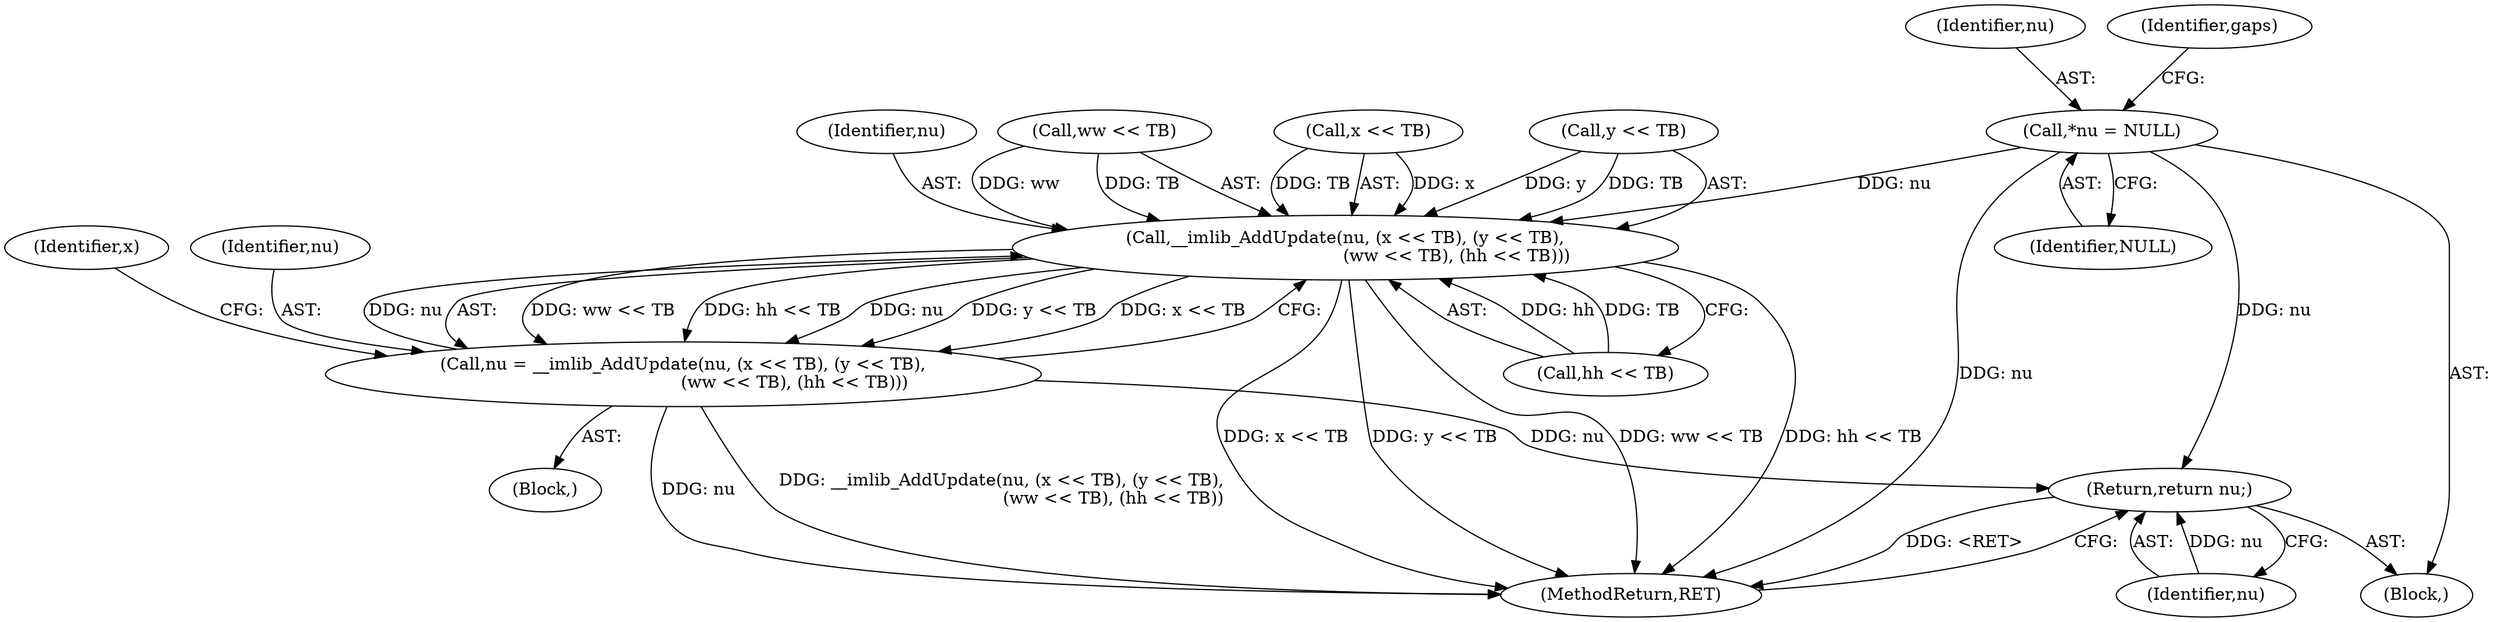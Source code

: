 digraph "0_enlightment_ce94edca1ccfbe314cb7cd9453433fad404ec7ef@pointer" {
"1000112" [label="(Call,*nu = NULL)"];
"1000619" [label="(Call,__imlib_AddUpdate(nu, (x << TB), (y << TB),\n                                         (ww << TB), (hh << TB)))"];
"1000617" [label="(Call,nu = __imlib_AddUpdate(nu, (x << TB), (y << TB),\n                                         (ww << TB), (hh << TB)))"];
"1000637" [label="(Return,return nu;)"];
"1000110" [label="(Block,)"];
"1000637" [label="(Return,return nu;)"];
"1000618" [label="(Identifier,nu)"];
"1000620" [label="(Identifier,nu)"];
"1000112" [label="(Call,*nu = NULL)"];
"1000630" [label="(Call,hh << TB)"];
"1000627" [label="(Call,ww << TB)"];
"1000639" [label="(MethodReturn,RET)"];
"1000621" [label="(Call,x << TB)"];
"1000113" [label="(Identifier,nu)"];
"1000124" [label="(Identifier,gaps)"];
"1000617" [label="(Call,nu = __imlib_AddUpdate(nu, (x << TB), (y << TB),\n                                         (ww << TB), (hh << TB)))"];
"1000638" [label="(Identifier,nu)"];
"1000114" [label="(Identifier,NULL)"];
"1000619" [label="(Call,__imlib_AddUpdate(nu, (x << TB), (y << TB),\n                                         (ww << TB), (hh << TB)))"];
"1000490" [label="(Identifier,x)"];
"1000500" [label="(Block,)"];
"1000624" [label="(Call,y << TB)"];
"1000112" -> "1000110"  [label="AST: "];
"1000112" -> "1000114"  [label="CFG: "];
"1000113" -> "1000112"  [label="AST: "];
"1000114" -> "1000112"  [label="AST: "];
"1000124" -> "1000112"  [label="CFG: "];
"1000112" -> "1000639"  [label="DDG: nu"];
"1000112" -> "1000619"  [label="DDG: nu"];
"1000112" -> "1000637"  [label="DDG: nu"];
"1000619" -> "1000617"  [label="AST: "];
"1000619" -> "1000630"  [label="CFG: "];
"1000620" -> "1000619"  [label="AST: "];
"1000621" -> "1000619"  [label="AST: "];
"1000624" -> "1000619"  [label="AST: "];
"1000627" -> "1000619"  [label="AST: "];
"1000630" -> "1000619"  [label="AST: "];
"1000617" -> "1000619"  [label="CFG: "];
"1000619" -> "1000639"  [label="DDG: hh << TB"];
"1000619" -> "1000639"  [label="DDG: x << TB"];
"1000619" -> "1000639"  [label="DDG: y << TB"];
"1000619" -> "1000639"  [label="DDG: ww << TB"];
"1000619" -> "1000617"  [label="DDG: ww << TB"];
"1000619" -> "1000617"  [label="DDG: hh << TB"];
"1000619" -> "1000617"  [label="DDG: nu"];
"1000619" -> "1000617"  [label="DDG: y << TB"];
"1000619" -> "1000617"  [label="DDG: x << TB"];
"1000617" -> "1000619"  [label="DDG: nu"];
"1000621" -> "1000619"  [label="DDG: x"];
"1000621" -> "1000619"  [label="DDG: TB"];
"1000624" -> "1000619"  [label="DDG: y"];
"1000624" -> "1000619"  [label="DDG: TB"];
"1000627" -> "1000619"  [label="DDG: ww"];
"1000627" -> "1000619"  [label="DDG: TB"];
"1000630" -> "1000619"  [label="DDG: hh"];
"1000630" -> "1000619"  [label="DDG: TB"];
"1000617" -> "1000500"  [label="AST: "];
"1000618" -> "1000617"  [label="AST: "];
"1000490" -> "1000617"  [label="CFG: "];
"1000617" -> "1000639"  [label="DDG: nu"];
"1000617" -> "1000639"  [label="DDG: __imlib_AddUpdate(nu, (x << TB), (y << TB),\n                                         (ww << TB), (hh << TB))"];
"1000617" -> "1000637"  [label="DDG: nu"];
"1000637" -> "1000110"  [label="AST: "];
"1000637" -> "1000638"  [label="CFG: "];
"1000638" -> "1000637"  [label="AST: "];
"1000639" -> "1000637"  [label="CFG: "];
"1000637" -> "1000639"  [label="DDG: <RET>"];
"1000638" -> "1000637"  [label="DDG: nu"];
}
